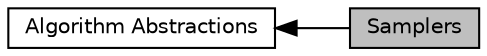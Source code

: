 digraph "Samplers"
{
  edge [fontname="Helvetica",fontsize="10",labelfontname="Helvetica",labelfontsize="10"];
  node [fontname="Helvetica",fontsize="10",shape=box];
  rankdir=LR;
  Node2 [label="Algorithm Abstractions",height=0.2,width=0.4,color="black", fillcolor="white", style="filled",URL="$group__AlgorithmAbstractions.html",tooltip=" "];
  Node1 [label="Samplers",height=0.2,width=0.4,color="black", fillcolor="grey75", style="filled", fontcolor="black",tooltip="Samplers (S) generate configurations in  (usually )."];
  Node2->Node1 [shape=plaintext, dir="back", style="solid"];
}
